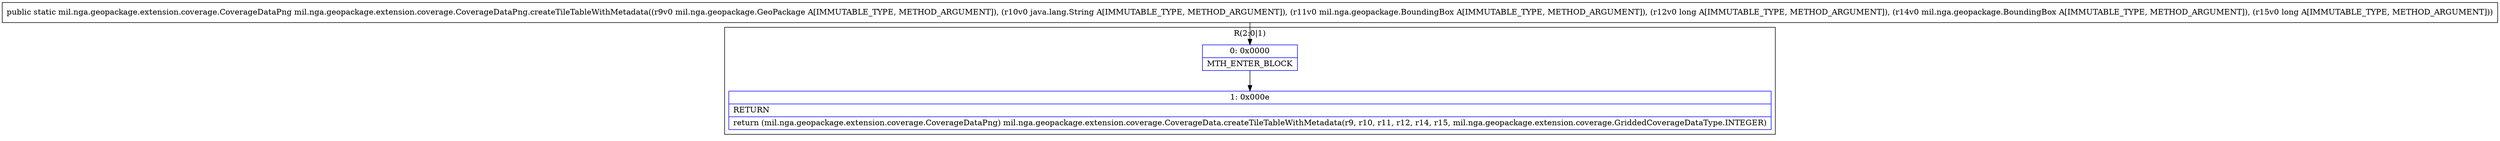 digraph "CFG formil.nga.geopackage.extension.coverage.CoverageDataPng.createTileTableWithMetadata(Lmil\/nga\/geopackage\/GeoPackage;Ljava\/lang\/String;Lmil\/nga\/geopackage\/BoundingBox;JLmil\/nga\/geopackage\/BoundingBox;J)Lmil\/nga\/geopackage\/extension\/coverage\/CoverageDataPng;" {
subgraph cluster_Region_653929829 {
label = "R(2:0|1)";
node [shape=record,color=blue];
Node_0 [shape=record,label="{0\:\ 0x0000|MTH_ENTER_BLOCK\l}"];
Node_1 [shape=record,label="{1\:\ 0x000e|RETURN\l|return (mil.nga.geopackage.extension.coverage.CoverageDataPng) mil.nga.geopackage.extension.coverage.CoverageData.createTileTableWithMetadata(r9, r10, r11, r12, r14, r15, mil.nga.geopackage.extension.coverage.GriddedCoverageDataType.INTEGER)\l}"];
}
MethodNode[shape=record,label="{public static mil.nga.geopackage.extension.coverage.CoverageDataPng mil.nga.geopackage.extension.coverage.CoverageDataPng.createTileTableWithMetadata((r9v0 mil.nga.geopackage.GeoPackage A[IMMUTABLE_TYPE, METHOD_ARGUMENT]), (r10v0 java.lang.String A[IMMUTABLE_TYPE, METHOD_ARGUMENT]), (r11v0 mil.nga.geopackage.BoundingBox A[IMMUTABLE_TYPE, METHOD_ARGUMENT]), (r12v0 long A[IMMUTABLE_TYPE, METHOD_ARGUMENT]), (r14v0 mil.nga.geopackage.BoundingBox A[IMMUTABLE_TYPE, METHOD_ARGUMENT]), (r15v0 long A[IMMUTABLE_TYPE, METHOD_ARGUMENT])) }"];
MethodNode -> Node_0;
Node_0 -> Node_1;
}


